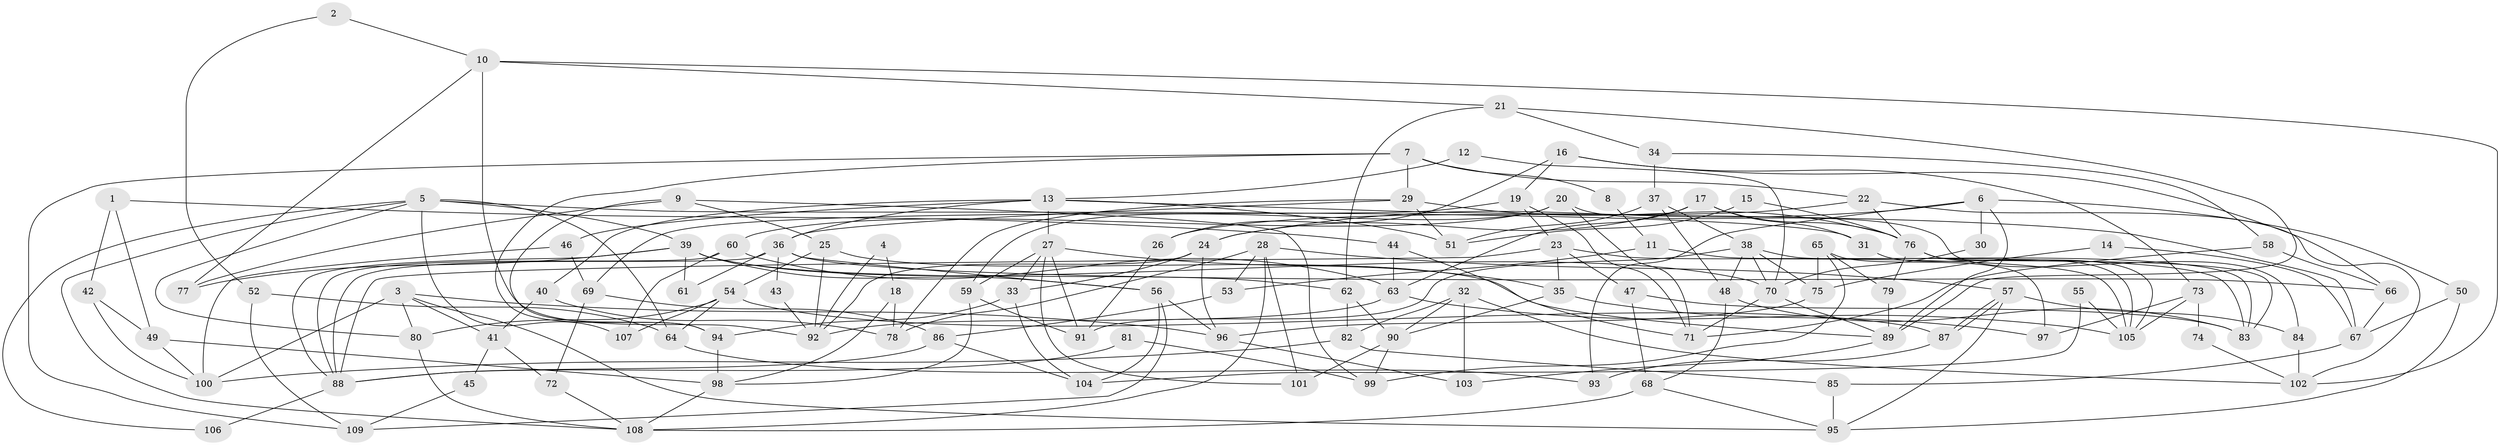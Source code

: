 // coarse degree distribution, {4: 0.21052631578947367, 2: 0.11842105263157894, 8: 0.06578947368421052, 3: 0.15789473684210525, 11: 0.013157894736842105, 5: 0.14473684210526316, 7: 0.13157894736842105, 6: 0.15789473684210525}
// Generated by graph-tools (version 1.1) at 2025/52/02/27/25 19:52:06]
// undirected, 109 vertices, 218 edges
graph export_dot {
graph [start="1"]
  node [color=gray90,style=filled];
  1;
  2;
  3;
  4;
  5;
  6;
  7;
  8;
  9;
  10;
  11;
  12;
  13;
  14;
  15;
  16;
  17;
  18;
  19;
  20;
  21;
  22;
  23;
  24;
  25;
  26;
  27;
  28;
  29;
  30;
  31;
  32;
  33;
  34;
  35;
  36;
  37;
  38;
  39;
  40;
  41;
  42;
  43;
  44;
  45;
  46;
  47;
  48;
  49;
  50;
  51;
  52;
  53;
  54;
  55;
  56;
  57;
  58;
  59;
  60;
  61;
  62;
  63;
  64;
  65;
  66;
  67;
  68;
  69;
  70;
  71;
  72;
  73;
  74;
  75;
  76;
  77;
  78;
  79;
  80;
  81;
  82;
  83;
  84;
  85;
  86;
  87;
  88;
  89;
  90;
  91;
  92;
  93;
  94;
  95;
  96;
  97;
  98;
  99;
  100;
  101;
  102;
  103;
  104;
  105;
  106;
  107;
  108;
  109;
  1 -- 42;
  1 -- 44;
  1 -- 49;
  2 -- 10;
  2 -- 52;
  3 -- 80;
  3 -- 41;
  3 -- 95;
  3 -- 96;
  3 -- 100;
  4 -- 92;
  4 -- 18;
  5 -- 39;
  5 -- 80;
  5 -- 31;
  5 -- 64;
  5 -- 106;
  5 -- 107;
  5 -- 108;
  6 -- 24;
  6 -- 89;
  6 -- 30;
  6 -- 50;
  6 -- 93;
  7 -- 94;
  7 -- 29;
  7 -- 8;
  7 -- 22;
  7 -- 109;
  8 -- 11;
  9 -- 94;
  9 -- 25;
  9 -- 77;
  9 -- 99;
  10 -- 102;
  10 -- 77;
  10 -- 21;
  10 -- 92;
  11 -- 83;
  11 -- 53;
  12 -- 13;
  12 -- 70;
  13 -- 27;
  13 -- 36;
  13 -- 40;
  13 -- 46;
  13 -- 51;
  13 -- 67;
  14 -- 67;
  14 -- 75;
  15 -- 51;
  15 -- 76;
  16 -- 66;
  16 -- 73;
  16 -- 19;
  16 -- 26;
  17 -- 76;
  17 -- 24;
  17 -- 31;
  17 -- 63;
  18 -- 98;
  18 -- 78;
  19 -- 23;
  19 -- 69;
  19 -- 71;
  20 -- 59;
  20 -- 71;
  20 -- 60;
  20 -- 84;
  21 -- 89;
  21 -- 34;
  21 -- 62;
  22 -- 26;
  22 -- 76;
  22 -- 102;
  23 -- 88;
  23 -- 105;
  23 -- 35;
  23 -- 47;
  24 -- 92;
  24 -- 33;
  24 -- 96;
  25 -- 92;
  25 -- 54;
  25 -- 89;
  26 -- 91;
  27 -- 35;
  27 -- 91;
  27 -- 33;
  27 -- 59;
  27 -- 101;
  28 -- 101;
  28 -- 57;
  28 -- 53;
  28 -- 78;
  28 -- 108;
  29 -- 51;
  29 -- 76;
  29 -- 36;
  29 -- 78;
  30 -- 70;
  31 -- 105;
  32 -- 102;
  32 -- 82;
  32 -- 90;
  32 -- 103;
  33 -- 104;
  33 -- 94;
  34 -- 58;
  34 -- 37;
  35 -- 90;
  35 -- 97;
  36 -- 56;
  36 -- 43;
  36 -- 61;
  36 -- 66;
  36 -- 88;
  37 -- 48;
  37 -- 38;
  37 -- 51;
  38 -- 83;
  38 -- 48;
  38 -- 70;
  38 -- 75;
  38 -- 91;
  39 -- 70;
  39 -- 62;
  39 -- 56;
  39 -- 61;
  39 -- 77;
  39 -- 88;
  40 -- 78;
  40 -- 41;
  41 -- 72;
  41 -- 45;
  42 -- 49;
  42 -- 100;
  43 -- 92;
  44 -- 63;
  44 -- 71;
  45 -- 109;
  46 -- 100;
  46 -- 69;
  47 -- 68;
  47 -- 83;
  48 -- 83;
  48 -- 68;
  49 -- 100;
  49 -- 98;
  50 -- 95;
  50 -- 67;
  52 -- 64;
  52 -- 109;
  53 -- 86;
  54 -- 64;
  54 -- 107;
  54 -- 80;
  54 -- 87;
  55 -- 104;
  55 -- 105;
  56 -- 96;
  56 -- 104;
  56 -- 109;
  57 -- 87;
  57 -- 87;
  57 -- 95;
  57 -- 84;
  58 -- 71;
  58 -- 66;
  59 -- 98;
  59 -- 91;
  60 -- 88;
  60 -- 63;
  60 -- 107;
  62 -- 90;
  62 -- 82;
  63 -- 92;
  63 -- 105;
  64 -- 93;
  65 -- 79;
  65 -- 75;
  65 -- 97;
  65 -- 99;
  66 -- 67;
  67 -- 85;
  68 -- 108;
  68 -- 95;
  69 -- 72;
  69 -- 86;
  70 -- 89;
  70 -- 71;
  72 -- 108;
  73 -- 105;
  73 -- 97;
  73 -- 74;
  74 -- 102;
  75 -- 96;
  76 -- 105;
  76 -- 79;
  76 -- 83;
  79 -- 89;
  80 -- 108;
  81 -- 88;
  81 -- 99;
  82 -- 85;
  82 -- 100;
  84 -- 102;
  85 -- 95;
  86 -- 88;
  86 -- 104;
  87 -- 93;
  88 -- 106;
  89 -- 103;
  90 -- 99;
  90 -- 101;
  94 -- 98;
  96 -- 103;
  98 -- 108;
}
